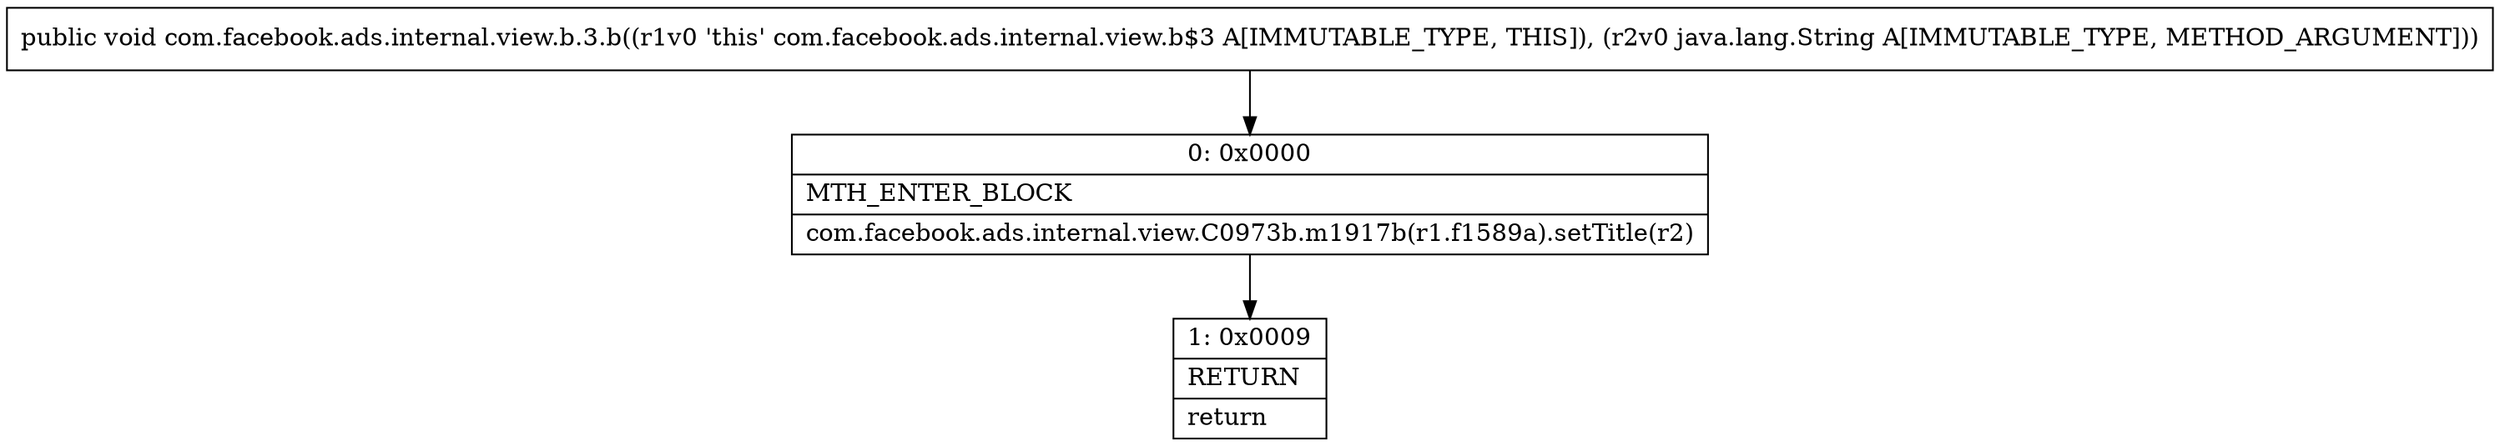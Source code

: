 digraph "CFG forcom.facebook.ads.internal.view.b.3.b(Ljava\/lang\/String;)V" {
Node_0 [shape=record,label="{0\:\ 0x0000|MTH_ENTER_BLOCK\l|com.facebook.ads.internal.view.C0973b.m1917b(r1.f1589a).setTitle(r2)\l}"];
Node_1 [shape=record,label="{1\:\ 0x0009|RETURN\l|return\l}"];
MethodNode[shape=record,label="{public void com.facebook.ads.internal.view.b.3.b((r1v0 'this' com.facebook.ads.internal.view.b$3 A[IMMUTABLE_TYPE, THIS]), (r2v0 java.lang.String A[IMMUTABLE_TYPE, METHOD_ARGUMENT])) }"];
MethodNode -> Node_0;
Node_0 -> Node_1;
}

